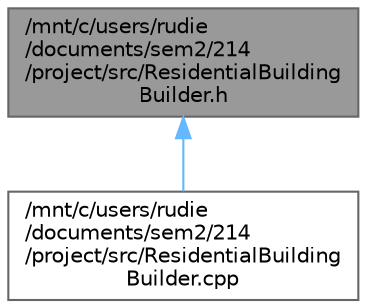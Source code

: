 digraph "/mnt/c/users/rudie/documents/sem2/214/project/src/ResidentialBuildingBuilder.h"
{
 // LATEX_PDF_SIZE
  bgcolor="transparent";
  edge [fontname=Helvetica,fontsize=10,labelfontname=Helvetica,labelfontsize=10];
  node [fontname=Helvetica,fontsize=10,shape=box,height=0.2,width=0.4];
  Node1 [id="Node000001",label="/mnt/c/users/rudie\l/documents/sem2/214\l/project/src/ResidentialBuilding\lBuilder.h",height=0.2,width=0.4,color="gray40", fillcolor="grey60", style="filled", fontcolor="black",tooltip="Header file for the ResidentialBuildingBuilder class."];
  Node1 -> Node2 [id="edge1_Node000001_Node000002",dir="back",color="steelblue1",style="solid",tooltip=" "];
  Node2 [id="Node000002",label="/mnt/c/users/rudie\l/documents/sem2/214\l/project/src/ResidentialBuilding\lBuilder.cpp",height=0.2,width=0.4,color="grey40", fillcolor="white", style="filled",URL="$ResidentialBuildingBuilder_8cpp.html",tooltip="Implementation file for the ResidentialBuildingBuilder class."];
}
